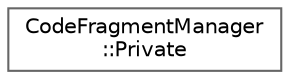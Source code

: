 digraph "Graphical Class Hierarchy"
{
 // INTERACTIVE_SVG=YES
 // LATEX_PDF_SIZE
  bgcolor="transparent";
  edge [fontname=Helvetica,fontsize=10,labelfontname=Helvetica,labelfontsize=10];
  node [fontname=Helvetica,fontsize=10,shape=box,height=0.2,width=0.4];
  rankdir="LR";
  Node0 [id="Node000000",label="CodeFragmentManager\l::Private",height=0.2,width=0.4,color="grey40", fillcolor="white", style="filled",URL="$d8/d1f/struct_code_fragment_manager_1_1_private.html",tooltip=" "];
}
